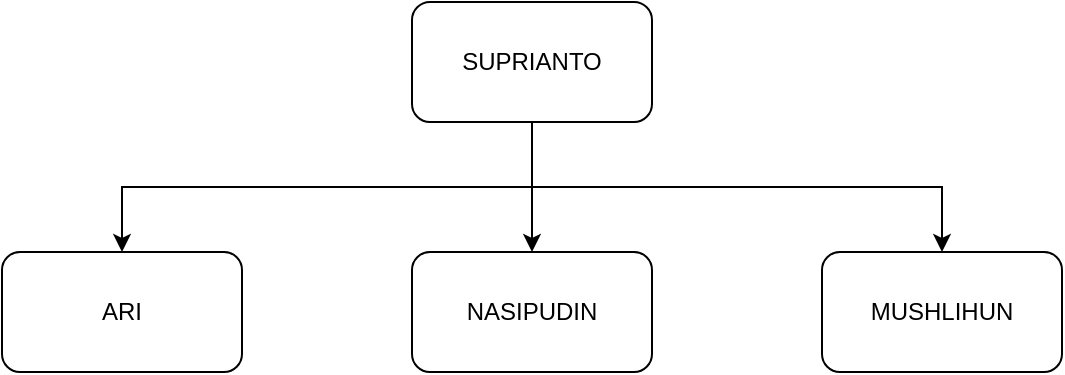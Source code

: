 <mxfile version="22.1.21" type="github">
  <diagram name="Page-1" id="19d8dcba-68ad-dc05-1034-9cf7b2a963f6">
    <mxGraphModel dx="121" dy="759" grid="0" gridSize="10" guides="1" tooltips="1" connect="1" arrows="1" fold="1" page="1" pageScale="1" pageWidth="1100" pageHeight="850" background="none" math="0" shadow="0">
      <root>
        <mxCell id="0" />
        <mxCell id="1" parent="0" />
        <mxCell id="hl_QQEAn4s4oFegD9q-E-5" style="edgeStyle=orthogonalEdgeStyle;rounded=0;orthogonalLoop=1;jettySize=auto;html=1;exitX=0.5;exitY=1;exitDx=0;exitDy=0;entryX=0.5;entryY=0;entryDx=0;entryDy=0;" edge="1" parent="1" source="hl_QQEAn4s4oFegD9q-E-1" target="hl_QQEAn4s4oFegD9q-E-4">
          <mxGeometry relative="1" as="geometry" />
        </mxCell>
        <mxCell id="hl_QQEAn4s4oFegD9q-E-6" style="edgeStyle=orthogonalEdgeStyle;rounded=0;orthogonalLoop=1;jettySize=auto;html=1;exitX=0.5;exitY=1;exitDx=0;exitDy=0;entryX=0.5;entryY=0;entryDx=0;entryDy=0;" edge="1" parent="1" source="hl_QQEAn4s4oFegD9q-E-1" target="hl_QQEAn4s4oFegD9q-E-2">
          <mxGeometry relative="1" as="geometry" />
        </mxCell>
        <mxCell id="hl_QQEAn4s4oFegD9q-E-7" style="edgeStyle=orthogonalEdgeStyle;rounded=0;orthogonalLoop=1;jettySize=auto;html=1;exitX=0.5;exitY=1;exitDx=0;exitDy=0;" edge="1" parent="1" source="hl_QQEAn4s4oFegD9q-E-1" target="hl_QQEAn4s4oFegD9q-E-3">
          <mxGeometry relative="1" as="geometry" />
        </mxCell>
        <mxCell id="hl_QQEAn4s4oFegD9q-E-1" value="SUPRIANTO" style="rounded=1;whiteSpace=wrap;html=1;" vertex="1" parent="1">
          <mxGeometry x="1556" y="228" width="120" height="60" as="geometry" />
        </mxCell>
        <mxCell id="hl_QQEAn4s4oFegD9q-E-2" value="NASIPUDIN" style="rounded=1;whiteSpace=wrap;html=1;" vertex="1" parent="1">
          <mxGeometry x="1556" y="353" width="120" height="60" as="geometry" />
        </mxCell>
        <mxCell id="hl_QQEAn4s4oFegD9q-E-3" value="MUSHLIHUN" style="rounded=1;whiteSpace=wrap;html=1;" vertex="1" parent="1">
          <mxGeometry x="1761" y="353" width="120" height="60" as="geometry" />
        </mxCell>
        <mxCell id="hl_QQEAn4s4oFegD9q-E-4" value="ARI" style="rounded=1;whiteSpace=wrap;html=1;" vertex="1" parent="1">
          <mxGeometry x="1351" y="353" width="120" height="60" as="geometry" />
        </mxCell>
      </root>
    </mxGraphModel>
  </diagram>
</mxfile>
